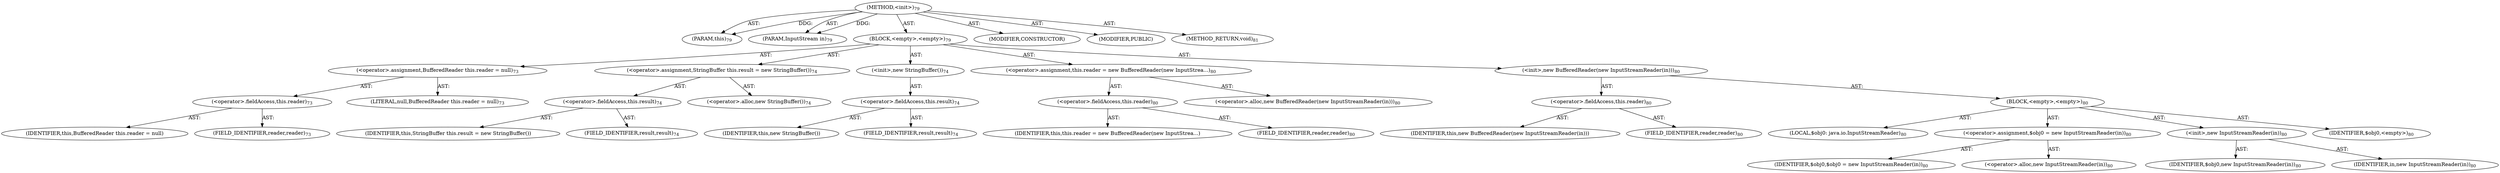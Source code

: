 digraph "&lt;init&gt;" {  
"111669149696" [label = <(METHOD,&lt;init&gt;)<SUB>79</SUB>> ]
"115964116993" [label = <(PARAM,this)<SUB>79</SUB>> ]
"115964116994" [label = <(PARAM,InputStream in)<SUB>79</SUB>> ]
"25769803776" [label = <(BLOCK,&lt;empty&gt;,&lt;empty&gt;)<SUB>79</SUB>> ]
"30064771072" [label = <(&lt;operator&gt;.assignment,BufferedReader this.reader = null)<SUB>73</SUB>> ]
"30064771073" [label = <(&lt;operator&gt;.fieldAccess,this.reader)<SUB>73</SUB>> ]
"68719476738" [label = <(IDENTIFIER,this,BufferedReader this.reader = null)> ]
"55834574848" [label = <(FIELD_IDENTIFIER,reader,reader)<SUB>73</SUB>> ]
"90194313216" [label = <(LITERAL,null,BufferedReader this.reader = null)<SUB>73</SUB>> ]
"30064771074" [label = <(&lt;operator&gt;.assignment,StringBuffer this.result = new StringBuffer())<SUB>74</SUB>> ]
"30064771075" [label = <(&lt;operator&gt;.fieldAccess,this.result)<SUB>74</SUB>> ]
"68719476739" [label = <(IDENTIFIER,this,StringBuffer this.result = new StringBuffer())> ]
"55834574849" [label = <(FIELD_IDENTIFIER,result,result)<SUB>74</SUB>> ]
"30064771076" [label = <(&lt;operator&gt;.alloc,new StringBuffer())<SUB>74</SUB>> ]
"30064771077" [label = <(&lt;init&gt;,new StringBuffer())<SUB>74</SUB>> ]
"30064771078" [label = <(&lt;operator&gt;.fieldAccess,this.result)<SUB>74</SUB>> ]
"68719476740" [label = <(IDENTIFIER,this,new StringBuffer())> ]
"55834574850" [label = <(FIELD_IDENTIFIER,result,result)<SUB>74</SUB>> ]
"30064771079" [label = <(&lt;operator&gt;.assignment,this.reader = new BufferedReader(new InputStrea...)<SUB>80</SUB>> ]
"30064771080" [label = <(&lt;operator&gt;.fieldAccess,this.reader)<SUB>80</SUB>> ]
"68719476741" [label = <(IDENTIFIER,this,this.reader = new BufferedReader(new InputStrea...)> ]
"55834574851" [label = <(FIELD_IDENTIFIER,reader,reader)<SUB>80</SUB>> ]
"30064771081" [label = <(&lt;operator&gt;.alloc,new BufferedReader(new InputStreamReader(in)))<SUB>80</SUB>> ]
"30064771082" [label = <(&lt;init&gt;,new BufferedReader(new InputStreamReader(in)))<SUB>80</SUB>> ]
"30064771083" [label = <(&lt;operator&gt;.fieldAccess,this.reader)<SUB>80</SUB>> ]
"68719476742" [label = <(IDENTIFIER,this,new BufferedReader(new InputStreamReader(in)))> ]
"55834574852" [label = <(FIELD_IDENTIFIER,reader,reader)<SUB>80</SUB>> ]
"25769803777" [label = <(BLOCK,&lt;empty&gt;,&lt;empty&gt;)<SUB>80</SUB>> ]
"94489280512" [label = <(LOCAL,$obj0: java.io.InputStreamReader)<SUB>80</SUB>> ]
"30064771084" [label = <(&lt;operator&gt;.assignment,$obj0 = new InputStreamReader(in))<SUB>80</SUB>> ]
"68719476743" [label = <(IDENTIFIER,$obj0,$obj0 = new InputStreamReader(in))<SUB>80</SUB>> ]
"30064771085" [label = <(&lt;operator&gt;.alloc,new InputStreamReader(in))<SUB>80</SUB>> ]
"30064771086" [label = <(&lt;init&gt;,new InputStreamReader(in))<SUB>80</SUB>> ]
"68719476744" [label = <(IDENTIFIER,$obj0,new InputStreamReader(in))<SUB>80</SUB>> ]
"68719476745" [label = <(IDENTIFIER,in,new InputStreamReader(in))<SUB>80</SUB>> ]
"68719476746" [label = <(IDENTIFIER,$obj0,&lt;empty&gt;)<SUB>80</SUB>> ]
"133143986178" [label = <(MODIFIER,CONSTRUCTOR)> ]
"133143986179" [label = <(MODIFIER,PUBLIC)> ]
"128849018880" [label = <(METHOD_RETURN,void)<SUB>81</SUB>> ]
  "111669149696" -> "115964116993"  [ label = "AST: "] 
  "111669149696" -> "115964116994"  [ label = "AST: "] 
  "111669149696" -> "25769803776"  [ label = "AST: "] 
  "111669149696" -> "133143986178"  [ label = "AST: "] 
  "111669149696" -> "133143986179"  [ label = "AST: "] 
  "111669149696" -> "128849018880"  [ label = "AST: "] 
  "25769803776" -> "30064771072"  [ label = "AST: "] 
  "25769803776" -> "30064771074"  [ label = "AST: "] 
  "25769803776" -> "30064771077"  [ label = "AST: "] 
  "25769803776" -> "30064771079"  [ label = "AST: "] 
  "25769803776" -> "30064771082"  [ label = "AST: "] 
  "30064771072" -> "30064771073"  [ label = "AST: "] 
  "30064771072" -> "90194313216"  [ label = "AST: "] 
  "30064771073" -> "68719476738"  [ label = "AST: "] 
  "30064771073" -> "55834574848"  [ label = "AST: "] 
  "30064771074" -> "30064771075"  [ label = "AST: "] 
  "30064771074" -> "30064771076"  [ label = "AST: "] 
  "30064771075" -> "68719476739"  [ label = "AST: "] 
  "30064771075" -> "55834574849"  [ label = "AST: "] 
  "30064771077" -> "30064771078"  [ label = "AST: "] 
  "30064771078" -> "68719476740"  [ label = "AST: "] 
  "30064771078" -> "55834574850"  [ label = "AST: "] 
  "30064771079" -> "30064771080"  [ label = "AST: "] 
  "30064771079" -> "30064771081"  [ label = "AST: "] 
  "30064771080" -> "68719476741"  [ label = "AST: "] 
  "30064771080" -> "55834574851"  [ label = "AST: "] 
  "30064771082" -> "30064771083"  [ label = "AST: "] 
  "30064771082" -> "25769803777"  [ label = "AST: "] 
  "30064771083" -> "68719476742"  [ label = "AST: "] 
  "30064771083" -> "55834574852"  [ label = "AST: "] 
  "25769803777" -> "94489280512"  [ label = "AST: "] 
  "25769803777" -> "30064771084"  [ label = "AST: "] 
  "25769803777" -> "30064771086"  [ label = "AST: "] 
  "25769803777" -> "68719476746"  [ label = "AST: "] 
  "30064771084" -> "68719476743"  [ label = "AST: "] 
  "30064771084" -> "30064771085"  [ label = "AST: "] 
  "30064771086" -> "68719476744"  [ label = "AST: "] 
  "30064771086" -> "68719476745"  [ label = "AST: "] 
  "111669149696" -> "115964116993"  [ label = "DDG: "] 
  "111669149696" -> "115964116994"  [ label = "DDG: "] 
}

